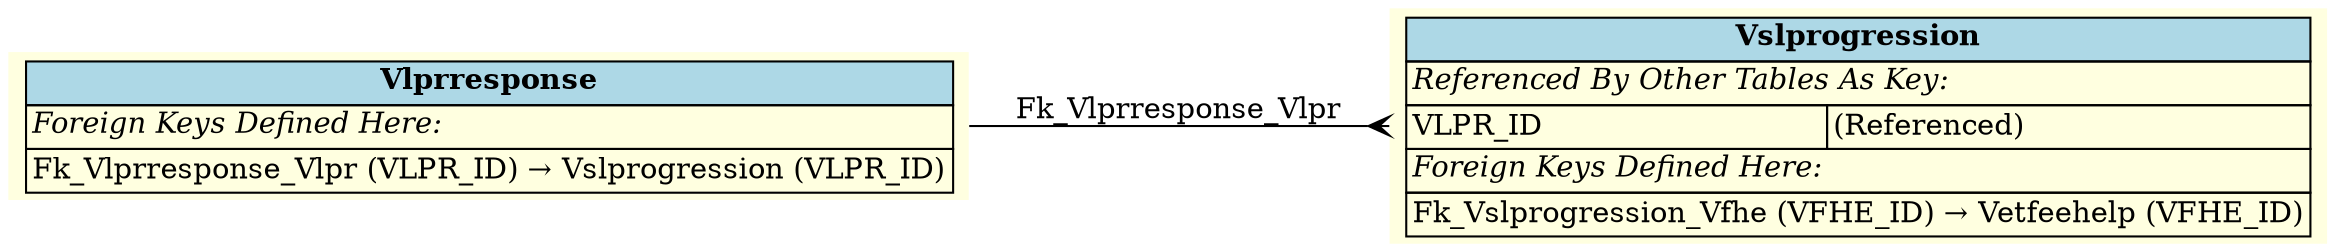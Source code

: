 digraph ERD {
  rankdir=LR;
  node [shape=plaintext, style=filled, fillcolor=lightyellow];
  edge [arrowhead=crow, arrowtail=none, dir=both, labelfontsize=10];

  "Vlprresponse" [
    label=<
    <TABLE BORDER="0" CELLBORDER="1" CELLSPACING="0" BGCOLOR="lightyellow">
      <TR><TD COLSPAN="2" BGCOLOR="lightblue"><B>Vlprresponse</B></TD></TR>
      <TR><TD COLSPAN="2" ALIGN="LEFT"><I>Foreign Keys Defined Here:</I></TD></TR>
      <TR><TD ALIGN="LEFT" COLSPAN="2">Fk_Vlprresponse_Vlpr (VLPR_ID) &rarr; Vslprogression (VLPR_ID)</TD></TR>
    </TABLE>
    >
  ];

  "Vslprogression" [
    label=<
    <TABLE BORDER="0" CELLBORDER="1" CELLSPACING="0" BGCOLOR="lightyellow">
      <TR><TD COLSPAN="2" BGCOLOR="lightblue"><B>Vslprogression</B></TD></TR>
      <TR><TD COLSPAN="2" ALIGN="LEFT"><I>Referenced By Other Tables As Key:</I></TD></TR>
      <TR><TD ALIGN="LEFT">VLPR_ID</TD><TD ALIGN="LEFT">(Referenced)</TD></TR>
      <TR><TD COLSPAN="2" ALIGN="LEFT"><I>Foreign Keys Defined Here:</I></TD></TR>
      <TR><TD ALIGN="LEFT" COLSPAN="2">Fk_Vslprogression_Vfhe (VFHE_ID) &rarr; Vetfeehelp (VFHE_ID)</TD></TR>
    </TABLE>
    >
  ];

  "Vlprresponse" -> "Vslprogression" [label=" Fk_Vlprresponse_Vlpr "];
}
